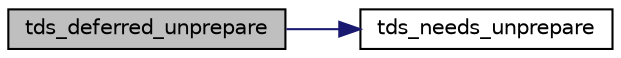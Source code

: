 digraph "tds_deferred_unprepare"
{
 // LATEX_PDF_SIZE
  edge [fontname="Helvetica",fontsize="10",labelfontname="Helvetica",labelfontsize="10"];
  node [fontname="Helvetica",fontsize="10",shape=record];
  rankdir="LR";
  Node1 [label="tds_deferred_unprepare",height=0.2,width=0.4,color="black", fillcolor="grey75", style="filled", fontcolor="black",tooltip="Unprepare dynamic on idle."];
  Node1 -> Node2 [color="midnightblue",fontsize="10",style="solid",fontname="Helvetica"];
  Node2 [label="tds_needs_unprepare",height=0.2,width=0.4,color="black", fillcolor="white", style="filled",URL="$a00563.html#ga05ac7bab753d19b6ba1ffc7505d8fcd0",tooltip="Check if dynamic request must be unprepared."];
}
